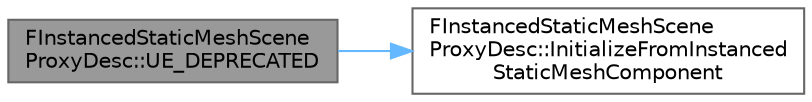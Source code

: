 digraph "FInstancedStaticMeshSceneProxyDesc::UE_DEPRECATED"
{
 // INTERACTIVE_SVG=YES
 // LATEX_PDF_SIZE
  bgcolor="transparent";
  edge [fontname=Helvetica,fontsize=10,labelfontname=Helvetica,labelfontsize=10];
  node [fontname=Helvetica,fontsize=10,shape=box,height=0.2,width=0.4];
  rankdir="LR";
  Node1 [id="Node000001",label="FInstancedStaticMeshScene\lProxyDesc::UE_DEPRECATED",height=0.2,width=0.4,color="gray40", fillcolor="grey60", style="filled", fontcolor="black",tooltip=" "];
  Node1 -> Node2 [id="edge1_Node000001_Node000002",color="steelblue1",style="solid",tooltip=" "];
  Node2 [id="Node000002",label="FInstancedStaticMeshScene\lProxyDesc::InitializeFromInstanced\lStaticMeshComponent",height=0.2,width=0.4,color="grey40", fillcolor="white", style="filled",URL="$d1/dc5/structFInstancedStaticMeshSceneProxyDesc.html#adb12f3fa6ceae69318747e1dd6e412c1",tooltip=" "];
}
